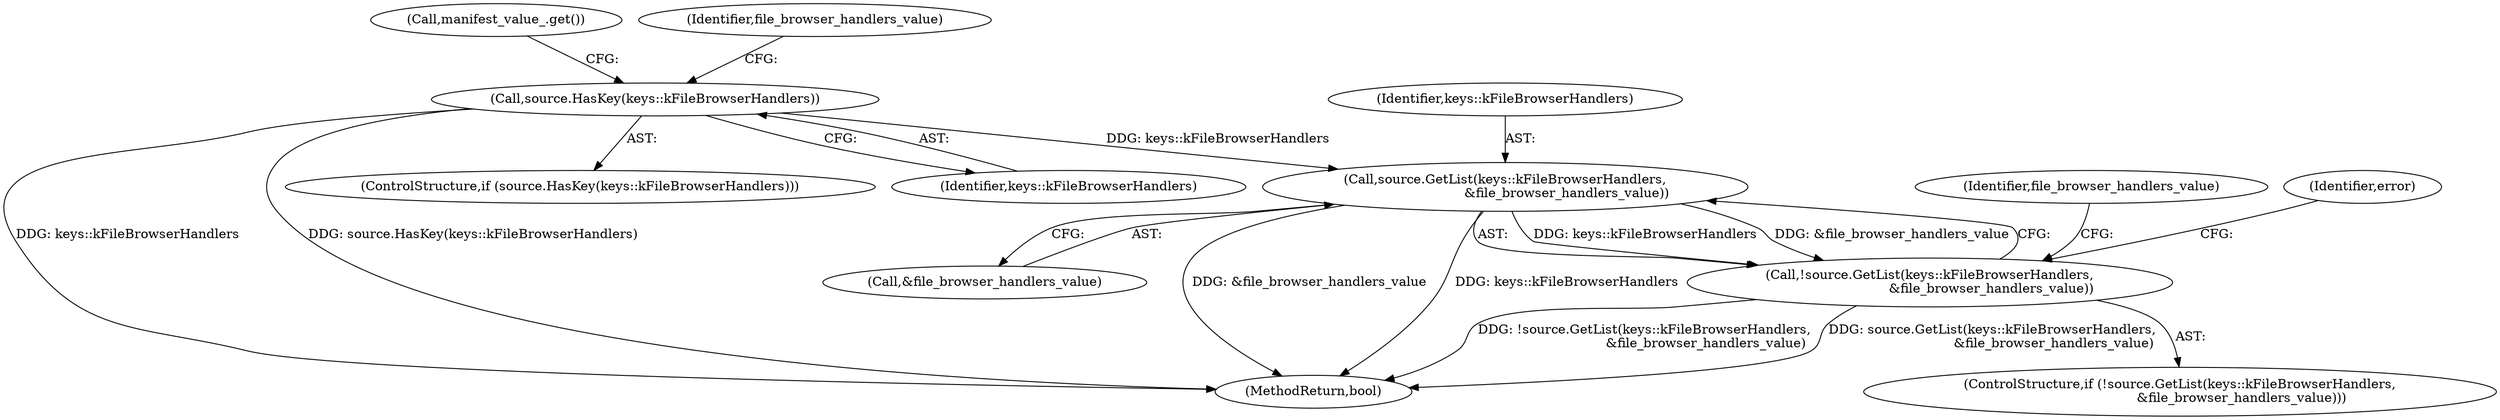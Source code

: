 digraph "0_Chrome_c63f2b7fe4fe2977f858a8e36d5f48db17eff2e7_30@pointer" {
"1001226" [label="(Call,source.GetList(keys::kFileBrowserHandlers,\n                              &file_browser_handlers_value))"];
"1001217" [label="(Call,source.HasKey(keys::kFileBrowserHandlers))"];
"1001225" [label="(Call,!source.GetList(keys::kFileBrowserHandlers,\n                              &file_browser_handlers_value))"];
"1001228" [label="(Call,&file_browser_handlers_value)"];
"1001224" [label="(ControlStructure,if (!source.GetList(keys::kFileBrowserHandlers,\n                              &file_browser_handlers_value)))"];
"1001217" [label="(Call,source.HasKey(keys::kFileBrowserHandlers))"];
"1001227" [label="(Identifier,keys::kFileBrowserHandlers)"];
"1001250" [label="(Call,manifest_value_.get())"];
"1001225" [label="(Call,!source.GetList(keys::kFileBrowserHandlers,\n                              &file_browser_handlers_value))"];
"1001222" [label="(Identifier,file_browser_handlers_value)"];
"1002360" [label="(MethodReturn,bool)"];
"1001239" [label="(Identifier,file_browser_handlers_value)"];
"1001226" [label="(Call,source.GetList(keys::kFileBrowserHandlers,\n                              &file_browser_handlers_value))"];
"1001216" [label="(ControlStructure,if (source.HasKey(keys::kFileBrowserHandlers)))"];
"1001233" [label="(Identifier,error)"];
"1001218" [label="(Identifier,keys::kFileBrowserHandlers)"];
"1001226" -> "1001225"  [label="AST: "];
"1001226" -> "1001228"  [label="CFG: "];
"1001227" -> "1001226"  [label="AST: "];
"1001228" -> "1001226"  [label="AST: "];
"1001225" -> "1001226"  [label="CFG: "];
"1001226" -> "1002360"  [label="DDG: &file_browser_handlers_value"];
"1001226" -> "1002360"  [label="DDG: keys::kFileBrowserHandlers"];
"1001226" -> "1001225"  [label="DDG: keys::kFileBrowserHandlers"];
"1001226" -> "1001225"  [label="DDG: &file_browser_handlers_value"];
"1001217" -> "1001226"  [label="DDG: keys::kFileBrowserHandlers"];
"1001217" -> "1001216"  [label="AST: "];
"1001217" -> "1001218"  [label="CFG: "];
"1001218" -> "1001217"  [label="AST: "];
"1001222" -> "1001217"  [label="CFG: "];
"1001250" -> "1001217"  [label="CFG: "];
"1001217" -> "1002360"  [label="DDG: keys::kFileBrowserHandlers"];
"1001217" -> "1002360"  [label="DDG: source.HasKey(keys::kFileBrowserHandlers)"];
"1001225" -> "1001224"  [label="AST: "];
"1001233" -> "1001225"  [label="CFG: "];
"1001239" -> "1001225"  [label="CFG: "];
"1001225" -> "1002360"  [label="DDG: !source.GetList(keys::kFileBrowserHandlers,\n                              &file_browser_handlers_value)"];
"1001225" -> "1002360"  [label="DDG: source.GetList(keys::kFileBrowserHandlers,\n                              &file_browser_handlers_value)"];
}
